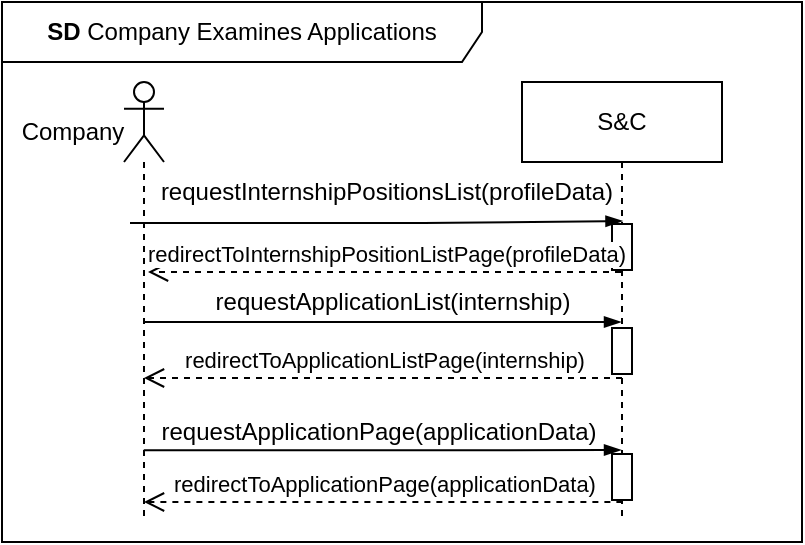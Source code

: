 <mxfile scale="1" border="0" version="25.0.3">
  <diagram name="Page-1" id="2YBvvXClWsGukQMizWep">
    <mxGraphModel dx="489" dy="1430" grid="1" gridSize="10" guides="1" tooltips="1" connect="1" arrows="1" fold="1" page="1" pageScale="1" pageWidth="850" pageHeight="1100" math="0" shadow="0">
      <root>
        <mxCell id="0" />
        <mxCell id="1" parent="0" />
        <mxCell id="CObYJEAy56xA2G8EUnc1-1" value="S&amp;amp;C" style="shape=umlLifeline;perimeter=lifelinePerimeter;whiteSpace=wrap;html=1;container=1;dropTarget=0;collapsible=0;recursiveResize=0;outlineConnect=0;portConstraint=eastwest;newEdgeStyle={&quot;edgeStyle&quot;:&quot;elbowEdgeStyle&quot;,&quot;elbow&quot;:&quot;vertical&quot;,&quot;curved&quot;:0,&quot;rounded&quot;:0};" parent="1" vertex="1">
          <mxGeometry x="320" y="-60" width="100" height="220" as="geometry" />
        </mxCell>
        <mxCell id="hh9Ni2VgHgSeFQTvjpv2-1" value="" style="html=1;points=[[0,0,0,0,5],[0,1,0,0,-5],[1,0,0,0,5],[1,1,0,0,-5]];perimeter=orthogonalPerimeter;outlineConnect=0;targetShapes=umlLifeline;portConstraint=eastwest;newEdgeStyle={&quot;curved&quot;:0,&quot;rounded&quot;:0};" parent="CObYJEAy56xA2G8EUnc1-1" vertex="1">
          <mxGeometry x="45" y="123" width="10" height="23" as="geometry" />
        </mxCell>
        <mxCell id="CObYJEAy56xA2G8EUnc1-6" value="" style="shape=umlLifeline;perimeter=lifelinePerimeter;whiteSpace=wrap;html=1;container=1;dropTarget=0;collapsible=0;recursiveResize=0;outlineConnect=0;portConstraint=eastwest;newEdgeStyle={&quot;curved&quot;:0,&quot;rounded&quot;:0};participant=umlActor;" parent="1" vertex="1">
          <mxGeometry x="121" y="-60" width="20" height="220" as="geometry" />
        </mxCell>
        <mxCell id="CObYJEAy56xA2G8EUnc1-7" value="Company" style="text;html=1;align=center;verticalAlign=middle;resizable=0;points=[];autosize=1;strokeColor=none;fillColor=none;" parent="1" vertex="1">
          <mxGeometry x="60" y="-50" width="70" height="30" as="geometry" />
        </mxCell>
        <mxCell id="CObYJEAy56xA2G8EUnc1-8" value="" style="edgeStyle=elbowEdgeStyle;fontSize=12;html=1;endArrow=blockThin;endFill=1;rounded=0;" parent="1" edge="1" source="CObYJEAy56xA2G8EUnc1-6">
          <mxGeometry width="160" relative="1" as="geometry">
            <mxPoint x="145" y="60" as="sourcePoint" />
            <mxPoint x="369.5" y="60" as="targetPoint" />
            <Array as="points">
              <mxPoint x="270" y="60" />
            </Array>
          </mxGeometry>
        </mxCell>
        <mxCell id="CObYJEAy56xA2G8EUnc1-9" value="requestApplicationList(internship)" style="text;html=1;align=center;verticalAlign=middle;resizable=0;points=[];autosize=1;strokeColor=none;fillColor=none;" parent="1" vertex="1">
          <mxGeometry x="155" y="35" width="200" height="30" as="geometry" />
        </mxCell>
        <mxCell id="CObYJEAy56xA2G8EUnc1-15" value="&lt;b&gt;SD&lt;/b&gt;&amp;nbsp;Company Examines Applications" style="shape=umlFrame;whiteSpace=wrap;html=1;pointerEvents=0;width=240;height=30;" parent="1" vertex="1">
          <mxGeometry x="60" y="-100" width="400" height="270" as="geometry" />
        </mxCell>
        <mxCell id="HJIBpvxVfIBrpGYPyr1l-3" value="redirectToApplicationListPage(internship)" style="html=1;verticalAlign=bottom;endArrow=open;dashed=1;endSize=8;curved=0;rounded=0;" parent="1" edge="1" target="CObYJEAy56xA2G8EUnc1-6">
          <mxGeometry relative="1" as="geometry">
            <mxPoint x="370" y="88" as="sourcePoint" />
            <mxPoint x="145.024" y="88" as="targetPoint" />
            <Array as="points">
              <mxPoint x="280.5" y="88" />
            </Array>
          </mxGeometry>
        </mxCell>
        <mxCell id="N4ezWAQjIMXn5G-POvpN-1" value="requestApplicationPage(applicationData)" style="text;html=1;align=center;verticalAlign=middle;resizable=0;points=[];autosize=1;strokeColor=none;fillColor=none;" vertex="1" parent="1">
          <mxGeometry x="128" y="100" width="240" height="30" as="geometry" />
        </mxCell>
        <mxCell id="N4ezWAQjIMXn5G-POvpN-2" value="" style="edgeStyle=elbowEdgeStyle;fontSize=12;html=1;endArrow=blockThin;endFill=1;rounded=0;exitX=0.012;exitY=0.804;exitDx=0;exitDy=0;exitPerimeter=0;" edge="1" parent="1" source="N4ezWAQjIMXn5G-POvpN-1">
          <mxGeometry width="160" relative="1" as="geometry">
            <mxPoint x="154.81" y="124" as="sourcePoint" />
            <mxPoint x="369.5" y="124" as="targetPoint" />
            <Array as="points">
              <mxPoint x="270" y="124" />
            </Array>
          </mxGeometry>
        </mxCell>
        <mxCell id="N4ezWAQjIMXn5G-POvpN-3" value="redirectToApplicationPage(applicationData)" style="html=1;verticalAlign=bottom;endArrow=open;dashed=1;endSize=8;curved=0;rounded=0;" edge="1" parent="1" target="CObYJEAy56xA2G8EUnc1-6">
          <mxGeometry x="0.0" relative="1" as="geometry">
            <mxPoint x="370.19" y="150" as="sourcePoint" />
            <mxPoint x="155.0" y="150.0" as="targetPoint" />
            <Array as="points">
              <mxPoint x="280.69" y="150" />
            </Array>
            <mxPoint as="offset" />
          </mxGeometry>
        </mxCell>
        <mxCell id="N4ezWAQjIMXn5G-POvpN-4" value="" style="html=1;points=[[0,0,0,0,5],[0,1,0,0,-5],[1,0,0,0,5],[1,1,0,0,-5]];perimeter=orthogonalPerimeter;outlineConnect=0;targetShapes=umlLifeline;portConstraint=eastwest;newEdgeStyle={&quot;curved&quot;:0,&quot;rounded&quot;:0};" vertex="1" parent="1">
          <mxGeometry x="365" y="126" width="10" height="23" as="geometry" />
        </mxCell>
        <mxCell id="N4ezWAQjIMXn5G-POvpN-7" value="requestInternshipPositionsList(profileData)" style="text;html=1;align=center;verticalAlign=middle;resizable=0;points=[];autosize=1;strokeColor=none;fillColor=none;" vertex="1" parent="1">
          <mxGeometry x="127" y="-20" width="250" height="30" as="geometry" />
        </mxCell>
        <mxCell id="N4ezWAQjIMXn5G-POvpN-11" value="" style="html=1;points=[[0,0,0,0,5],[0,1,0,0,-5],[1,0,0,0,5],[1,1,0,0,-5]];perimeter=orthogonalPerimeter;outlineConnect=0;targetShapes=umlLifeline;portConstraint=eastwest;newEdgeStyle={&quot;curved&quot;:0,&quot;rounded&quot;:0};" vertex="1" parent="1">
          <mxGeometry x="365" y="11" width="10" height="23" as="geometry" />
        </mxCell>
        <mxCell id="N4ezWAQjIMXn5G-POvpN-8" value="redirectToInternshipPositionListPage(profileData)" style="html=1;verticalAlign=bottom;endArrow=open;dashed=1;endSize=8;curved=0;rounded=0;" edge="1" parent="1" source="CObYJEAy56xA2G8EUnc1-1">
          <mxGeometry x="-0.001" relative="1" as="geometry">
            <mxPoint x="357.98" y="35" as="sourcePoint" />
            <mxPoint x="133.004" y="35" as="targetPoint" />
            <Array as="points">
              <mxPoint x="268.48" y="35" />
            </Array>
            <mxPoint as="offset" />
          </mxGeometry>
        </mxCell>
        <mxCell id="N4ezWAQjIMXn5G-POvpN-9" value="" style="edgeStyle=elbowEdgeStyle;fontSize=12;html=1;endArrow=blockThin;endFill=1;rounded=0;exitX=-0.012;exitY=1.016;exitDx=0;exitDy=0;exitPerimeter=0;" edge="1" parent="1" source="N4ezWAQjIMXn5G-POvpN-7">
          <mxGeometry width="160" relative="1" as="geometry">
            <mxPoint x="145.764" y="9.52" as="sourcePoint" />
            <mxPoint x="370.24" y="9.52" as="targetPoint" />
            <Array as="points">
              <mxPoint x="270.74" y="9.52" />
            </Array>
          </mxGeometry>
        </mxCell>
      </root>
    </mxGraphModel>
  </diagram>
</mxfile>
